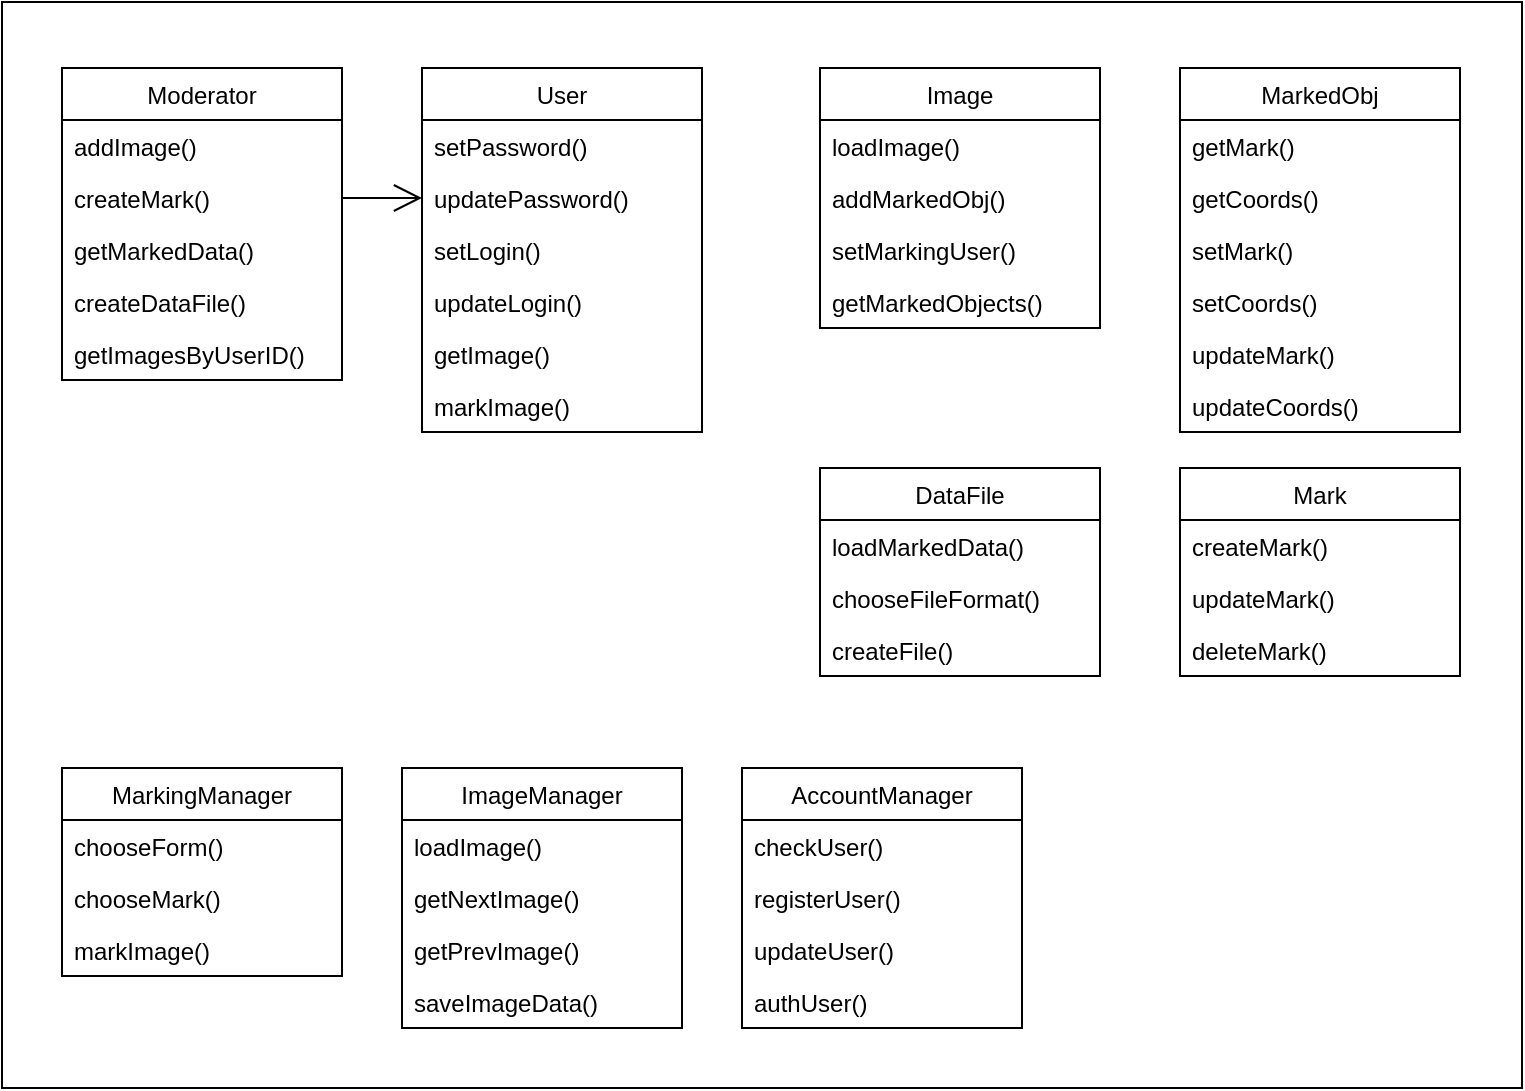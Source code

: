 <mxfile version="20.8.16" type="device"><diagram name="Page-1" id="6B8_OywJZB06UHv_pfXa"><mxGraphModel dx="1434" dy="843" grid="1" gridSize="10" guides="1" tooltips="1" connect="1" arrows="1" fold="1" page="1" pageScale="1" pageWidth="850" pageHeight="1100" math="0" shadow="0"><root><mxCell id="0"/><mxCell id="1" parent="0"/><mxCell id="_7PP9UB80YhVDceQdDK9-1" value="" style="rounded=0;whiteSpace=wrap;html=1;" parent="1" vertex="1"><mxGeometry x="40" y="7" width="760" height="543" as="geometry"/></mxCell><mxCell id="oTBGBdAKazVMcWalhTXK-1" value="AccountManager" style="swimlane;fontStyle=0;childLayout=stackLayout;horizontal=1;startSize=26;fillColor=none;horizontalStack=0;resizeParent=1;resizeParentMax=0;resizeLast=0;collapsible=1;marginBottom=0;" parent="1" vertex="1"><mxGeometry x="410" y="390" width="140" height="130" as="geometry"/></mxCell><mxCell id="oTBGBdAKazVMcWalhTXK-2" value="checkUser()" style="text;strokeColor=none;fillColor=none;align=left;verticalAlign=top;spacingLeft=4;spacingRight=4;overflow=hidden;rotatable=0;points=[[0,0.5],[1,0.5]];portConstraint=eastwest;" parent="oTBGBdAKazVMcWalhTXK-1" vertex="1"><mxGeometry y="26" width="140" height="26" as="geometry"/></mxCell><mxCell id="oTBGBdAKazVMcWalhTXK-3" value="registerUser()" style="text;strokeColor=none;fillColor=none;align=left;verticalAlign=top;spacingLeft=4;spacingRight=4;overflow=hidden;rotatable=0;points=[[0,0.5],[1,0.5]];portConstraint=eastwest;" parent="oTBGBdAKazVMcWalhTXK-1" vertex="1"><mxGeometry y="52" width="140" height="26" as="geometry"/></mxCell><mxCell id="oTBGBdAKazVMcWalhTXK-5" value="updateUser()" style="text;strokeColor=none;fillColor=none;align=left;verticalAlign=top;spacingLeft=4;spacingRight=4;overflow=hidden;rotatable=0;points=[[0,0.5],[1,0.5]];portConstraint=eastwest;" parent="oTBGBdAKazVMcWalhTXK-1" vertex="1"><mxGeometry y="78" width="140" height="26" as="geometry"/></mxCell><mxCell id="oTBGBdAKazVMcWalhTXK-4" value="authUser()" style="text;strokeColor=none;fillColor=none;align=left;verticalAlign=top;spacingLeft=4;spacingRight=4;overflow=hidden;rotatable=0;points=[[0,0.5],[1,0.5]];portConstraint=eastwest;" parent="oTBGBdAKazVMcWalhTXK-1" vertex="1"><mxGeometry y="104" width="140" height="26" as="geometry"/></mxCell><mxCell id="oTBGBdAKazVMcWalhTXK-7" value="Moderator" style="swimlane;fontStyle=0;childLayout=stackLayout;horizontal=1;startSize=26;fillColor=none;horizontalStack=0;resizeParent=1;resizeParentMax=0;resizeLast=0;collapsible=1;marginBottom=0;" parent="1" vertex="1"><mxGeometry x="70" y="40" width="140" height="156" as="geometry"/></mxCell><mxCell id="oTBGBdAKazVMcWalhTXK-8" value="addImage()" style="text;strokeColor=none;fillColor=none;align=left;verticalAlign=top;spacingLeft=4;spacingRight=4;overflow=hidden;rotatable=0;points=[[0,0.5],[1,0.5]];portConstraint=eastwest;" parent="oTBGBdAKazVMcWalhTXK-7" vertex="1"><mxGeometry y="26" width="140" height="26" as="geometry"/></mxCell><mxCell id="oTBGBdAKazVMcWalhTXK-9" value="createMark()" style="text;strokeColor=none;fillColor=none;align=left;verticalAlign=top;spacingLeft=4;spacingRight=4;overflow=hidden;rotatable=0;points=[[0,0.5],[1,0.5]];portConstraint=eastwest;" parent="oTBGBdAKazVMcWalhTXK-7" vertex="1"><mxGeometry y="52" width="140" height="26" as="geometry"/></mxCell><mxCell id="oTBGBdAKazVMcWalhTXK-10" value="getMarkedData()" style="text;strokeColor=none;fillColor=none;align=left;verticalAlign=top;spacingLeft=4;spacingRight=4;overflow=hidden;rotatable=0;points=[[0,0.5],[1,0.5]];portConstraint=eastwest;" parent="oTBGBdAKazVMcWalhTXK-7" vertex="1"><mxGeometry y="78" width="140" height="26" as="geometry"/></mxCell><mxCell id="oTBGBdAKazVMcWalhTXK-11" value="createDataFile()" style="text;strokeColor=none;fillColor=none;align=left;verticalAlign=top;spacingLeft=4;spacingRight=4;overflow=hidden;rotatable=0;points=[[0,0.5],[1,0.5]];portConstraint=eastwest;" parent="oTBGBdAKazVMcWalhTXK-7" vertex="1"><mxGeometry y="104" width="140" height="26" as="geometry"/></mxCell><mxCell id="Pq1pQLUgaiXRT8FzcIVy-7" value="getImagesByUserID()" style="text;strokeColor=none;fillColor=none;align=left;verticalAlign=top;spacingLeft=4;spacingRight=4;overflow=hidden;rotatable=0;points=[[0,0.5],[1,0.5]];portConstraint=eastwest;" vertex="1" parent="oTBGBdAKazVMcWalhTXK-7"><mxGeometry y="130" width="140" height="26" as="geometry"/></mxCell><mxCell id="oTBGBdAKazVMcWalhTXK-12" value="User" style="swimlane;fontStyle=0;childLayout=stackLayout;horizontal=1;startSize=26;fillColor=none;horizontalStack=0;resizeParent=1;resizeParentMax=0;resizeLast=0;collapsible=1;marginBottom=0;" parent="1" vertex="1"><mxGeometry x="250" y="40" width="140" height="182" as="geometry"/></mxCell><mxCell id="Pq1pQLUgaiXRT8FzcIVy-9" value="setPassword()" style="text;strokeColor=none;fillColor=none;align=left;verticalAlign=top;spacingLeft=4;spacingRight=4;overflow=hidden;rotatable=0;points=[[0,0.5],[1,0.5]];portConstraint=eastwest;" vertex="1" parent="oTBGBdAKazVMcWalhTXK-12"><mxGeometry y="26" width="140" height="26" as="geometry"/></mxCell><mxCell id="Pq1pQLUgaiXRT8FzcIVy-10" value="updatePassword()" style="text;strokeColor=none;fillColor=none;align=left;verticalAlign=top;spacingLeft=4;spacingRight=4;overflow=hidden;rotatable=0;points=[[0,0.5],[1,0.5]];portConstraint=eastwest;" vertex="1" parent="oTBGBdAKazVMcWalhTXK-12"><mxGeometry y="52" width="140" height="26" as="geometry"/></mxCell><mxCell id="Pq1pQLUgaiXRT8FzcIVy-11" value="setLogin()" style="text;strokeColor=none;fillColor=none;align=left;verticalAlign=top;spacingLeft=4;spacingRight=4;overflow=hidden;rotatable=0;points=[[0,0.5],[1,0.5]];portConstraint=eastwest;" vertex="1" parent="oTBGBdAKazVMcWalhTXK-12"><mxGeometry y="78" width="140" height="26" as="geometry"/></mxCell><mxCell id="Pq1pQLUgaiXRT8FzcIVy-12" value="updateLogin()" style="text;strokeColor=none;fillColor=none;align=left;verticalAlign=top;spacingLeft=4;spacingRight=4;overflow=hidden;rotatable=0;points=[[0,0.5],[1,0.5]];portConstraint=eastwest;" vertex="1" parent="oTBGBdAKazVMcWalhTXK-12"><mxGeometry y="104" width="140" height="26" as="geometry"/></mxCell><mxCell id="oTBGBdAKazVMcWalhTXK-13" value="getImage()" style="text;strokeColor=none;fillColor=none;align=left;verticalAlign=top;spacingLeft=4;spacingRight=4;overflow=hidden;rotatable=0;points=[[0,0.5],[1,0.5]];portConstraint=eastwest;" parent="oTBGBdAKazVMcWalhTXK-12" vertex="1"><mxGeometry y="130" width="140" height="26" as="geometry"/></mxCell><mxCell id="oTBGBdAKazVMcWalhTXK-14" value="markImage()" style="text;strokeColor=none;fillColor=none;align=left;verticalAlign=top;spacingLeft=4;spacingRight=4;overflow=hidden;rotatable=0;points=[[0,0.5],[1,0.5]];portConstraint=eastwest;" parent="oTBGBdAKazVMcWalhTXK-12" vertex="1"><mxGeometry y="156" width="140" height="26" as="geometry"/></mxCell><mxCell id="oTBGBdAKazVMcWalhTXK-19" value="" style="endArrow=open;endFill=1;endSize=12;html=1;rounded=0;exitX=1;exitY=0.5;exitDx=0;exitDy=0;entryX=0;entryY=0.5;entryDx=0;entryDy=0;" parent="1" source="oTBGBdAKazVMcWalhTXK-9" target="Pq1pQLUgaiXRT8FzcIVy-10" edge="1"><mxGeometry width="160" relative="1" as="geometry"><mxPoint x="150" y="138" as="sourcePoint"/><mxPoint x="230" y="263" as="targetPoint"/></mxGeometry></mxCell><mxCell id="oTBGBdAKazVMcWalhTXK-20" value="Image" style="swimlane;fontStyle=0;childLayout=stackLayout;horizontal=1;startSize=26;fillColor=none;horizontalStack=0;resizeParent=1;resizeParentMax=0;resizeLast=0;collapsible=1;marginBottom=0;" parent="1" vertex="1"><mxGeometry x="449" y="40" width="140" height="130" as="geometry"/></mxCell><mxCell id="Pq1pQLUgaiXRT8FzcIVy-1" value="loadImage()" style="text;strokeColor=none;fillColor=none;align=left;verticalAlign=top;spacingLeft=4;spacingRight=4;overflow=hidden;rotatable=0;points=[[0,0.5],[1,0.5]];portConstraint=eastwest;" vertex="1" parent="oTBGBdAKazVMcWalhTXK-20"><mxGeometry y="26" width="140" height="26" as="geometry"/></mxCell><mxCell id="oTBGBdAKazVMcWalhTXK-21" value="addMarkedObj()" style="text;strokeColor=none;fillColor=none;align=left;verticalAlign=top;spacingLeft=4;spacingRight=4;overflow=hidden;rotatable=0;points=[[0,0.5],[1,0.5]];portConstraint=eastwest;" parent="oTBGBdAKazVMcWalhTXK-20" vertex="1"><mxGeometry y="52" width="140" height="26" as="geometry"/></mxCell><mxCell id="oTBGBdAKazVMcWalhTXK-28" value="setMarkingUser()" style="text;strokeColor=none;fillColor=none;align=left;verticalAlign=top;spacingLeft=4;spacingRight=4;overflow=hidden;rotatable=0;points=[[0,0.5],[1,0.5]];portConstraint=eastwest;" parent="oTBGBdAKazVMcWalhTXK-20" vertex="1"><mxGeometry y="78" width="140" height="26" as="geometry"/></mxCell><mxCell id="Pq1pQLUgaiXRT8FzcIVy-6" value="getMarkedObjects()" style="text;strokeColor=none;fillColor=none;align=left;verticalAlign=top;spacingLeft=4;spacingRight=4;overflow=hidden;rotatable=0;points=[[0,0.5],[1,0.5]];portConstraint=eastwest;" vertex="1" parent="oTBGBdAKazVMcWalhTXK-20"><mxGeometry y="104" width="140" height="26" as="geometry"/></mxCell><mxCell id="oTBGBdAKazVMcWalhTXK-25" value="MarkedObj" style="swimlane;fontStyle=0;childLayout=stackLayout;horizontal=1;startSize=26;fillColor=none;horizontalStack=0;resizeParent=1;resizeParentMax=0;resizeLast=0;collapsible=1;marginBottom=0;" parent="1" vertex="1"><mxGeometry x="629" y="40" width="140" height="182" as="geometry"/></mxCell><mxCell id="oTBGBdAKazVMcWalhTXK-26" value="getMark()" style="text;strokeColor=none;fillColor=none;align=left;verticalAlign=top;spacingLeft=4;spacingRight=4;overflow=hidden;rotatable=0;points=[[0,0.5],[1,0.5]];portConstraint=eastwest;" parent="oTBGBdAKazVMcWalhTXK-25" vertex="1"><mxGeometry y="26" width="140" height="26" as="geometry"/></mxCell><mxCell id="oTBGBdAKazVMcWalhTXK-27" value="getCoords()" style="text;strokeColor=none;fillColor=none;align=left;verticalAlign=top;spacingLeft=4;spacingRight=4;overflow=hidden;rotatable=0;points=[[0,0.5],[1,0.5]];portConstraint=eastwest;" parent="oTBGBdAKazVMcWalhTXK-25" vertex="1"><mxGeometry y="52" width="140" height="26" as="geometry"/></mxCell><mxCell id="Pq1pQLUgaiXRT8FzcIVy-4" value="setMark()" style="text;strokeColor=none;fillColor=none;align=left;verticalAlign=top;spacingLeft=4;spacingRight=4;overflow=hidden;rotatable=0;points=[[0,0.5],[1,0.5]];portConstraint=eastwest;" vertex="1" parent="oTBGBdAKazVMcWalhTXK-25"><mxGeometry y="78" width="140" height="26" as="geometry"/></mxCell><mxCell id="Pq1pQLUgaiXRT8FzcIVy-5" value="setCoords()" style="text;strokeColor=none;fillColor=none;align=left;verticalAlign=top;spacingLeft=4;spacingRight=4;overflow=hidden;rotatable=0;points=[[0,0.5],[1,0.5]];portConstraint=eastwest;" vertex="1" parent="oTBGBdAKazVMcWalhTXK-25"><mxGeometry y="104" width="140" height="26" as="geometry"/></mxCell><mxCell id="Pq1pQLUgaiXRT8FzcIVy-2" value="updateMark()" style="text;strokeColor=none;fillColor=none;align=left;verticalAlign=top;spacingLeft=4;spacingRight=4;overflow=hidden;rotatable=0;points=[[0,0.5],[1,0.5]];portConstraint=eastwest;" vertex="1" parent="oTBGBdAKazVMcWalhTXK-25"><mxGeometry y="130" width="140" height="26" as="geometry"/></mxCell><mxCell id="Pq1pQLUgaiXRT8FzcIVy-3" value="updateCoords()" style="text;strokeColor=none;fillColor=none;align=left;verticalAlign=top;spacingLeft=4;spacingRight=4;overflow=hidden;rotatable=0;points=[[0,0.5],[1,0.5]];portConstraint=eastwest;" vertex="1" parent="oTBGBdAKazVMcWalhTXK-25"><mxGeometry y="156" width="140" height="26" as="geometry"/></mxCell><mxCell id="oTBGBdAKazVMcWalhTXK-30" value="DataFile" style="swimlane;fontStyle=0;childLayout=stackLayout;horizontal=1;startSize=26;fillColor=none;horizontalStack=0;resizeParent=1;resizeParentMax=0;resizeLast=0;collapsible=1;marginBottom=0;" parent="1" vertex="1"><mxGeometry x="449" y="240" width="140" height="104" as="geometry"/></mxCell><mxCell id="oTBGBdAKazVMcWalhTXK-31" value="loadMarkedData()" style="text;strokeColor=none;fillColor=none;align=left;verticalAlign=top;spacingLeft=4;spacingRight=4;overflow=hidden;rotatable=0;points=[[0,0.5],[1,0.5]];portConstraint=eastwest;" parent="oTBGBdAKazVMcWalhTXK-30" vertex="1"><mxGeometry y="26" width="140" height="26" as="geometry"/></mxCell><mxCell id="oTBGBdAKazVMcWalhTXK-32" value="chooseFileFormat()" style="text;strokeColor=none;fillColor=none;align=left;verticalAlign=top;spacingLeft=4;spacingRight=4;overflow=hidden;rotatable=0;points=[[0,0.5],[1,0.5]];portConstraint=eastwest;" parent="oTBGBdAKazVMcWalhTXK-30" vertex="1"><mxGeometry y="52" width="140" height="26" as="geometry"/></mxCell><mxCell id="oTBGBdAKazVMcWalhTXK-33" value="createFile()" style="text;strokeColor=none;fillColor=none;align=left;verticalAlign=top;spacingLeft=4;spacingRight=4;overflow=hidden;rotatable=0;points=[[0,0.5],[1,0.5]];portConstraint=eastwest;" parent="oTBGBdAKazVMcWalhTXK-30" vertex="1"><mxGeometry y="78" width="140" height="26" as="geometry"/></mxCell><mxCell id="oTBGBdAKazVMcWalhTXK-34" value="Mark" style="swimlane;fontStyle=0;childLayout=stackLayout;horizontal=1;startSize=26;fillColor=none;horizontalStack=0;resizeParent=1;resizeParentMax=0;resizeLast=0;collapsible=1;marginBottom=0;" parent="1" vertex="1"><mxGeometry x="629" y="240" width="140" height="104" as="geometry"/></mxCell><mxCell id="oTBGBdAKazVMcWalhTXK-35" value="createMark()" style="text;strokeColor=none;fillColor=none;align=left;verticalAlign=top;spacingLeft=4;spacingRight=4;overflow=hidden;rotatable=0;points=[[0,0.5],[1,0.5]];portConstraint=eastwest;" parent="oTBGBdAKazVMcWalhTXK-34" vertex="1"><mxGeometry y="26" width="140" height="26" as="geometry"/></mxCell><mxCell id="oTBGBdAKazVMcWalhTXK-36" value="updateMark()" style="text;strokeColor=none;fillColor=none;align=left;verticalAlign=top;spacingLeft=4;spacingRight=4;overflow=hidden;rotatable=0;points=[[0,0.5],[1,0.5]];portConstraint=eastwest;" parent="oTBGBdAKazVMcWalhTXK-34" vertex="1"><mxGeometry y="52" width="140" height="26" as="geometry"/></mxCell><mxCell id="H7Qs6tZjvQBi9YpAQqnd-1" value="deleteMark()" style="text;strokeColor=none;fillColor=none;align=left;verticalAlign=top;spacingLeft=4;spacingRight=4;overflow=hidden;rotatable=0;points=[[0,0.5],[1,0.5]];portConstraint=eastwest;" parent="oTBGBdAKazVMcWalhTXK-34" vertex="1"><mxGeometry y="78" width="140" height="26" as="geometry"/></mxCell><mxCell id="Pq1pQLUgaiXRT8FzcIVy-13" value="MarkingManager" style="swimlane;fontStyle=0;childLayout=stackLayout;horizontal=1;startSize=26;fillColor=none;horizontalStack=0;resizeParent=1;resizeParentMax=0;resizeLast=0;collapsible=1;marginBottom=0;" vertex="1" parent="1"><mxGeometry x="70" y="390" width="140" height="104" as="geometry"/></mxCell><mxCell id="Pq1pQLUgaiXRT8FzcIVy-14" value="chooseForm()" style="text;strokeColor=none;fillColor=none;align=left;verticalAlign=top;spacingLeft=4;spacingRight=4;overflow=hidden;rotatable=0;points=[[0,0.5],[1,0.5]];portConstraint=eastwest;" vertex="1" parent="Pq1pQLUgaiXRT8FzcIVy-13"><mxGeometry y="26" width="140" height="26" as="geometry"/></mxCell><mxCell id="Pq1pQLUgaiXRT8FzcIVy-15" value="chooseMark()" style="text;strokeColor=none;fillColor=none;align=left;verticalAlign=top;spacingLeft=4;spacingRight=4;overflow=hidden;rotatable=0;points=[[0,0.5],[1,0.5]];portConstraint=eastwest;" vertex="1" parent="Pq1pQLUgaiXRT8FzcIVy-13"><mxGeometry y="52" width="140" height="26" as="geometry"/></mxCell><mxCell id="Pq1pQLUgaiXRT8FzcIVy-16" value="markImage()" style="text;strokeColor=none;fillColor=none;align=left;verticalAlign=top;spacingLeft=4;spacingRight=4;overflow=hidden;rotatable=0;points=[[0,0.5],[1,0.5]];portConstraint=eastwest;" vertex="1" parent="Pq1pQLUgaiXRT8FzcIVy-13"><mxGeometry y="78" width="140" height="26" as="geometry"/></mxCell><mxCell id="Pq1pQLUgaiXRT8FzcIVy-18" value="ImageManager" style="swimlane;fontStyle=0;childLayout=stackLayout;horizontal=1;startSize=26;fillColor=none;horizontalStack=0;resizeParent=1;resizeParentMax=0;resizeLast=0;collapsible=1;marginBottom=0;" vertex="1" parent="1"><mxGeometry x="240" y="390" width="140" height="130" as="geometry"/></mxCell><mxCell id="Pq1pQLUgaiXRT8FzcIVy-19" value="loadImage()" style="text;strokeColor=none;fillColor=none;align=left;verticalAlign=top;spacingLeft=4;spacingRight=4;overflow=hidden;rotatable=0;points=[[0,0.5],[1,0.5]];portConstraint=eastwest;" vertex="1" parent="Pq1pQLUgaiXRT8FzcIVy-18"><mxGeometry y="26" width="140" height="26" as="geometry"/></mxCell><mxCell id="Pq1pQLUgaiXRT8FzcIVy-20" value="getNextImage()" style="text;strokeColor=none;fillColor=none;align=left;verticalAlign=top;spacingLeft=4;spacingRight=4;overflow=hidden;rotatable=0;points=[[0,0.5],[1,0.5]];portConstraint=eastwest;" vertex="1" parent="Pq1pQLUgaiXRT8FzcIVy-18"><mxGeometry y="52" width="140" height="26" as="geometry"/></mxCell><mxCell id="Pq1pQLUgaiXRT8FzcIVy-21" value="getPrevImage()" style="text;strokeColor=none;fillColor=none;align=left;verticalAlign=top;spacingLeft=4;spacingRight=4;overflow=hidden;rotatable=0;points=[[0,0.5],[1,0.5]];portConstraint=eastwest;" vertex="1" parent="Pq1pQLUgaiXRT8FzcIVy-18"><mxGeometry y="78" width="140" height="26" as="geometry"/></mxCell><mxCell id="Pq1pQLUgaiXRT8FzcIVy-22" value="saveImageData()" style="text;strokeColor=none;fillColor=none;align=left;verticalAlign=top;spacingLeft=4;spacingRight=4;overflow=hidden;rotatable=0;points=[[0,0.5],[1,0.5]];portConstraint=eastwest;" vertex="1" parent="Pq1pQLUgaiXRT8FzcIVy-18"><mxGeometry y="104" width="140" height="26" as="geometry"/></mxCell></root></mxGraphModel></diagram></mxfile>
